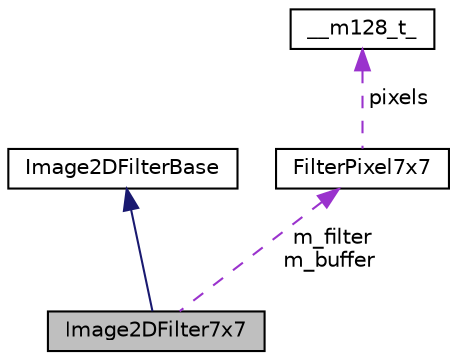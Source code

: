 digraph "Image2DFilter7x7"
{
  edge [fontname="Helvetica",fontsize="10",labelfontname="Helvetica",labelfontsize="10"];
  node [fontname="Helvetica",fontsize="10",shape=record];
  Node1 [label="Image2DFilter7x7",height=0.2,width=0.4,color="black", fillcolor="grey75", style="filled", fontcolor="black"];
  Node2 -> Node1 [dir="back",color="midnightblue",fontsize="10",style="solid",fontname="Helvetica"];
  Node2 [label="Image2DFilterBase",height=0.2,width=0.4,color="black", fillcolor="white", style="filled",URL="$class_image2_d_filter_base.html",tooltip="Image2DFilterBase. "];
  Node3 -> Node1 [dir="back",color="darkorchid3",fontsize="10",style="dashed",label=" m_filter\nm_buffer" ,fontname="Helvetica"];
  Node3 [label="FilterPixel7x7",height=0.2,width=0.4,color="black", fillcolor="white", style="filled",URL="$struct_filter_pixel7x7.html"];
  Node4 -> Node3 [dir="back",color="darkorchid3",fontsize="10",style="dashed",label=" pixels" ,fontname="Helvetica"];
  Node4 [label="__m128_t_",height=0.2,width=0.4,color="black", fillcolor="white", style="filled",URL="$struct____m128__t__.html"];
}
